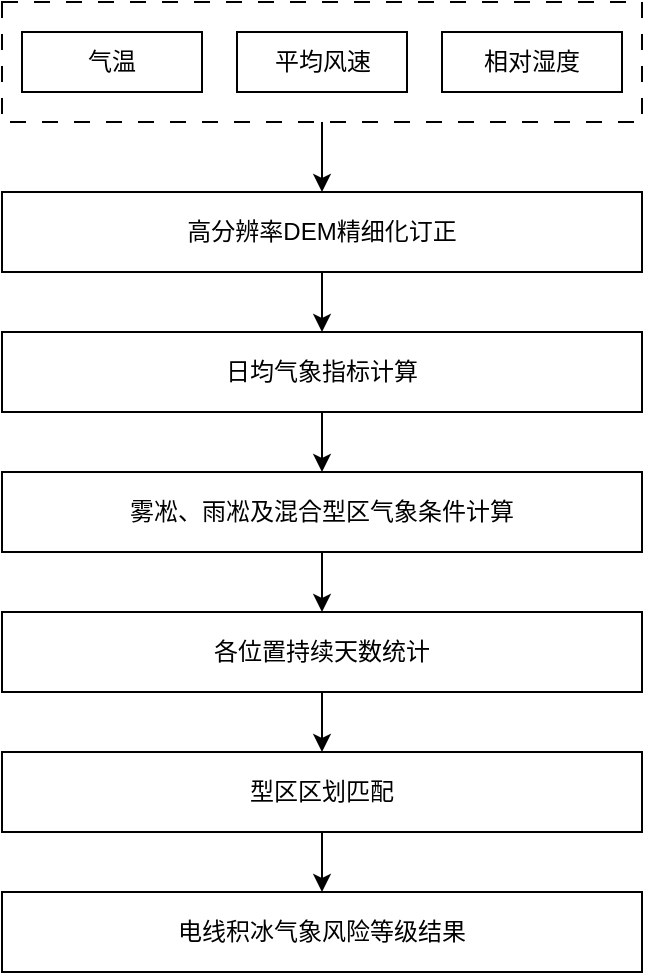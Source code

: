 <mxfile version="24.7.16">
  <diagram name="第 1 页" id="3YCtjMEnQcZjurub8pxI">
    <mxGraphModel dx="1774" dy="919" grid="1" gridSize="10" guides="1" tooltips="1" connect="1" arrows="1" fold="1" page="1" pageScale="1" pageWidth="827" pageHeight="1169" math="0" shadow="0">
      <root>
        <mxCell id="0" />
        <mxCell id="1" parent="0" />
        <mxCell id="k_GHT_Cr42DcA0ZJa1FO-23" value="" style="edgeStyle=orthogonalEdgeStyle;rounded=0;orthogonalLoop=1;jettySize=auto;html=1;entryX=0.5;entryY=0;entryDx=0;entryDy=0;" edge="1" parent="1" source="k_GHT_Cr42DcA0ZJa1FO-21" target="k_GHT_Cr42DcA0ZJa1FO-4">
          <mxGeometry relative="1" as="geometry" />
        </mxCell>
        <mxCell id="k_GHT_Cr42DcA0ZJa1FO-21" value="" style="rounded=0;whiteSpace=wrap;html=1;dashed=1;dashPattern=8 8;fillColor=none;" vertex="1" parent="1">
          <mxGeometry x="240" y="245" width="320" height="60" as="geometry" />
        </mxCell>
        <mxCell id="k_GHT_Cr42DcA0ZJa1FO-1" value="气温" style="rounded=0;whiteSpace=wrap;html=1;" vertex="1" parent="1">
          <mxGeometry x="250" y="260" width="90" height="30" as="geometry" />
        </mxCell>
        <mxCell id="k_GHT_Cr42DcA0ZJa1FO-3" value="平均风速" style="rounded=0;whiteSpace=wrap;html=1;" vertex="1" parent="1">
          <mxGeometry x="357.5" y="260" width="85" height="30" as="geometry" />
        </mxCell>
        <mxCell id="k_GHT_Cr42DcA0ZJa1FO-12" value="" style="edgeStyle=orthogonalEdgeStyle;rounded=0;orthogonalLoop=1;jettySize=auto;html=1;" edge="1" parent="1" source="k_GHT_Cr42DcA0ZJa1FO-4" target="k_GHT_Cr42DcA0ZJa1FO-5">
          <mxGeometry relative="1" as="geometry" />
        </mxCell>
        <mxCell id="k_GHT_Cr42DcA0ZJa1FO-4" value="高分辨率DEM精细化订正" style="rounded=0;whiteSpace=wrap;html=1;" vertex="1" parent="1">
          <mxGeometry x="240" y="340" width="320" height="40" as="geometry" />
        </mxCell>
        <mxCell id="k_GHT_Cr42DcA0ZJa1FO-14" value="" style="edgeStyle=orthogonalEdgeStyle;rounded=0;orthogonalLoop=1;jettySize=auto;html=1;" edge="1" parent="1" source="k_GHT_Cr42DcA0ZJa1FO-5" target="k_GHT_Cr42DcA0ZJa1FO-13">
          <mxGeometry relative="1" as="geometry" />
        </mxCell>
        <mxCell id="k_GHT_Cr42DcA0ZJa1FO-5" value="日均气象指标计算" style="rounded=0;whiteSpace=wrap;html=1;" vertex="1" parent="1">
          <mxGeometry x="240" y="410" width="320" height="40" as="geometry" />
        </mxCell>
        <mxCell id="k_GHT_Cr42DcA0ZJa1FO-7" value="相对湿度" style="rounded=0;whiteSpace=wrap;html=1;" vertex="1" parent="1">
          <mxGeometry x="460" y="260" width="90" height="30" as="geometry" />
        </mxCell>
        <mxCell id="k_GHT_Cr42DcA0ZJa1FO-16" value="" style="edgeStyle=orthogonalEdgeStyle;rounded=0;orthogonalLoop=1;jettySize=auto;html=1;" edge="1" parent="1" source="k_GHT_Cr42DcA0ZJa1FO-13" target="k_GHT_Cr42DcA0ZJa1FO-15">
          <mxGeometry relative="1" as="geometry" />
        </mxCell>
        <mxCell id="k_GHT_Cr42DcA0ZJa1FO-13" value="雾凇、雨凇及混合型区气象条件计算" style="rounded=0;whiteSpace=wrap;html=1;" vertex="1" parent="1">
          <mxGeometry x="240" y="480" width="320" height="40" as="geometry" />
        </mxCell>
        <mxCell id="k_GHT_Cr42DcA0ZJa1FO-18" value="" style="edgeStyle=orthogonalEdgeStyle;rounded=0;orthogonalLoop=1;jettySize=auto;html=1;" edge="1" parent="1" source="k_GHT_Cr42DcA0ZJa1FO-15" target="k_GHT_Cr42DcA0ZJa1FO-17">
          <mxGeometry relative="1" as="geometry" />
        </mxCell>
        <mxCell id="k_GHT_Cr42DcA0ZJa1FO-15" value="各位置持续天数统计" style="rounded=0;whiteSpace=wrap;html=1;" vertex="1" parent="1">
          <mxGeometry x="240" y="550" width="320" height="40" as="geometry" />
        </mxCell>
        <mxCell id="k_GHT_Cr42DcA0ZJa1FO-20" value="" style="edgeStyle=orthogonalEdgeStyle;rounded=0;orthogonalLoop=1;jettySize=auto;html=1;" edge="1" parent="1" source="k_GHT_Cr42DcA0ZJa1FO-17" target="k_GHT_Cr42DcA0ZJa1FO-19">
          <mxGeometry relative="1" as="geometry" />
        </mxCell>
        <mxCell id="k_GHT_Cr42DcA0ZJa1FO-17" value="型区区划匹配" style="rounded=0;whiteSpace=wrap;html=1;" vertex="1" parent="1">
          <mxGeometry x="240" y="620" width="320" height="40" as="geometry" />
        </mxCell>
        <mxCell id="k_GHT_Cr42DcA0ZJa1FO-19" value="电线积冰气象风险等级结果" style="rounded=0;whiteSpace=wrap;html=1;" vertex="1" parent="1">
          <mxGeometry x="240" y="690" width="320" height="40" as="geometry" />
        </mxCell>
      </root>
    </mxGraphModel>
  </diagram>
</mxfile>
